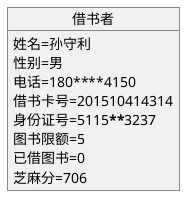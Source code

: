 @startuml
object 借书者{
    姓名=孙守利
    性别=男
    电话=180****4150
    借书卡号=201510414314
    身份证号=5115**********3237
    图书限额=5
    已借图书=0
    芝麻分=706
}
@enduml